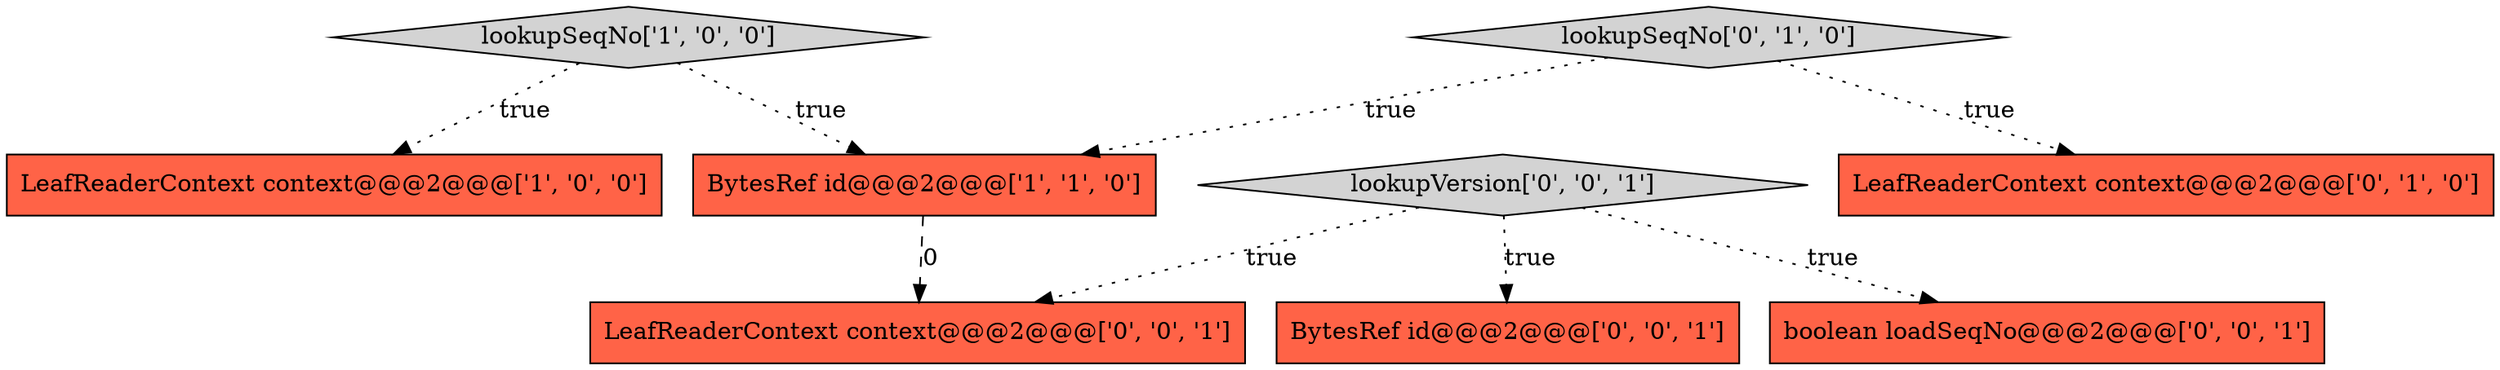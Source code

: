 digraph {
8 [style = filled, label = "lookupVersion['0', '0', '1']", fillcolor = lightgray, shape = diamond image = "AAA0AAABBB3BBB"];
6 [style = filled, label = "BytesRef id@@@2@@@['0', '0', '1']", fillcolor = tomato, shape = box image = "AAA0AAABBB3BBB"];
2 [style = filled, label = "lookupSeqNo['1', '0', '0']", fillcolor = lightgray, shape = diamond image = "AAA0AAABBB1BBB"];
7 [style = filled, label = "LeafReaderContext context@@@2@@@['0', '0', '1']", fillcolor = tomato, shape = box image = "AAA0AAABBB3BBB"];
1 [style = filled, label = "BytesRef id@@@2@@@['1', '1', '0']", fillcolor = tomato, shape = box image = "AAA0AAABBB1BBB"];
0 [style = filled, label = "LeafReaderContext context@@@2@@@['1', '0', '0']", fillcolor = tomato, shape = box image = "AAA0AAABBB1BBB"];
4 [style = filled, label = "LeafReaderContext context@@@2@@@['0', '1', '0']", fillcolor = tomato, shape = box image = "AAA0AAABBB2BBB"];
3 [style = filled, label = "lookupSeqNo['0', '1', '0']", fillcolor = lightgray, shape = diamond image = "AAA0AAABBB2BBB"];
5 [style = filled, label = "boolean loadSeqNo@@@2@@@['0', '0', '1']", fillcolor = tomato, shape = box image = "AAA0AAABBB3BBB"];
2->1 [style = dotted, label="true"];
8->6 [style = dotted, label="true"];
1->7 [style = dashed, label="0"];
2->0 [style = dotted, label="true"];
3->4 [style = dotted, label="true"];
8->7 [style = dotted, label="true"];
3->1 [style = dotted, label="true"];
8->5 [style = dotted, label="true"];
}
